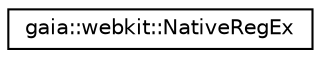 digraph G
{
  edge [fontname="Helvetica",fontsize="10",labelfontname="Helvetica",labelfontsize="10"];
  node [fontname="Helvetica",fontsize="10",shape=record];
  rankdir=LR;
  Node1 [label="gaia::webkit::NativeRegEx",height=0.2,width=0.4,color="black", fillcolor="white", style="filled",URL="$dd/d3f/classgaia_1_1webkit_1_1_native_reg_ex.html"];
}
